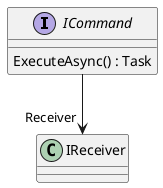 @startuml
interface ICommand {
    ExecuteAsync() : Task
}
ICommand --> "Receiver" IReceiver
@enduml

